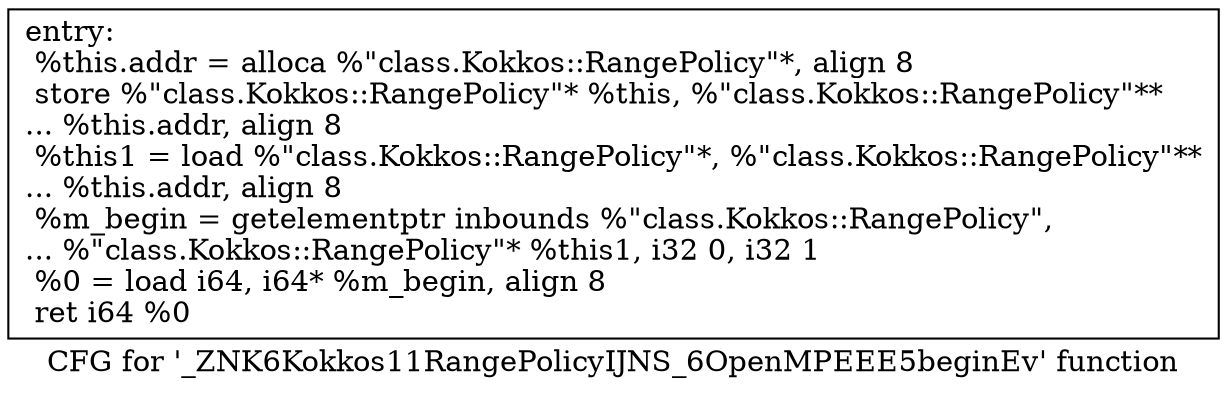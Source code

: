 digraph "CFG for '_ZNK6Kokkos11RangePolicyIJNS_6OpenMPEEE5beginEv' function" {
	label="CFG for '_ZNK6Kokkos11RangePolicyIJNS_6OpenMPEEE5beginEv' function";

	Node0x5e7d3b0 [shape=record,label="{entry:\l  %this.addr = alloca %\"class.Kokkos::RangePolicy\"*, align 8\l  store %\"class.Kokkos::RangePolicy\"* %this, %\"class.Kokkos::RangePolicy\"**\l... %this.addr, align 8\l  %this1 = load %\"class.Kokkos::RangePolicy\"*, %\"class.Kokkos::RangePolicy\"**\l... %this.addr, align 8\l  %m_begin = getelementptr inbounds %\"class.Kokkos::RangePolicy\",\l... %\"class.Kokkos::RangePolicy\"* %this1, i32 0, i32 1\l  %0 = load i64, i64* %m_begin, align 8\l  ret i64 %0\l}"];
}
